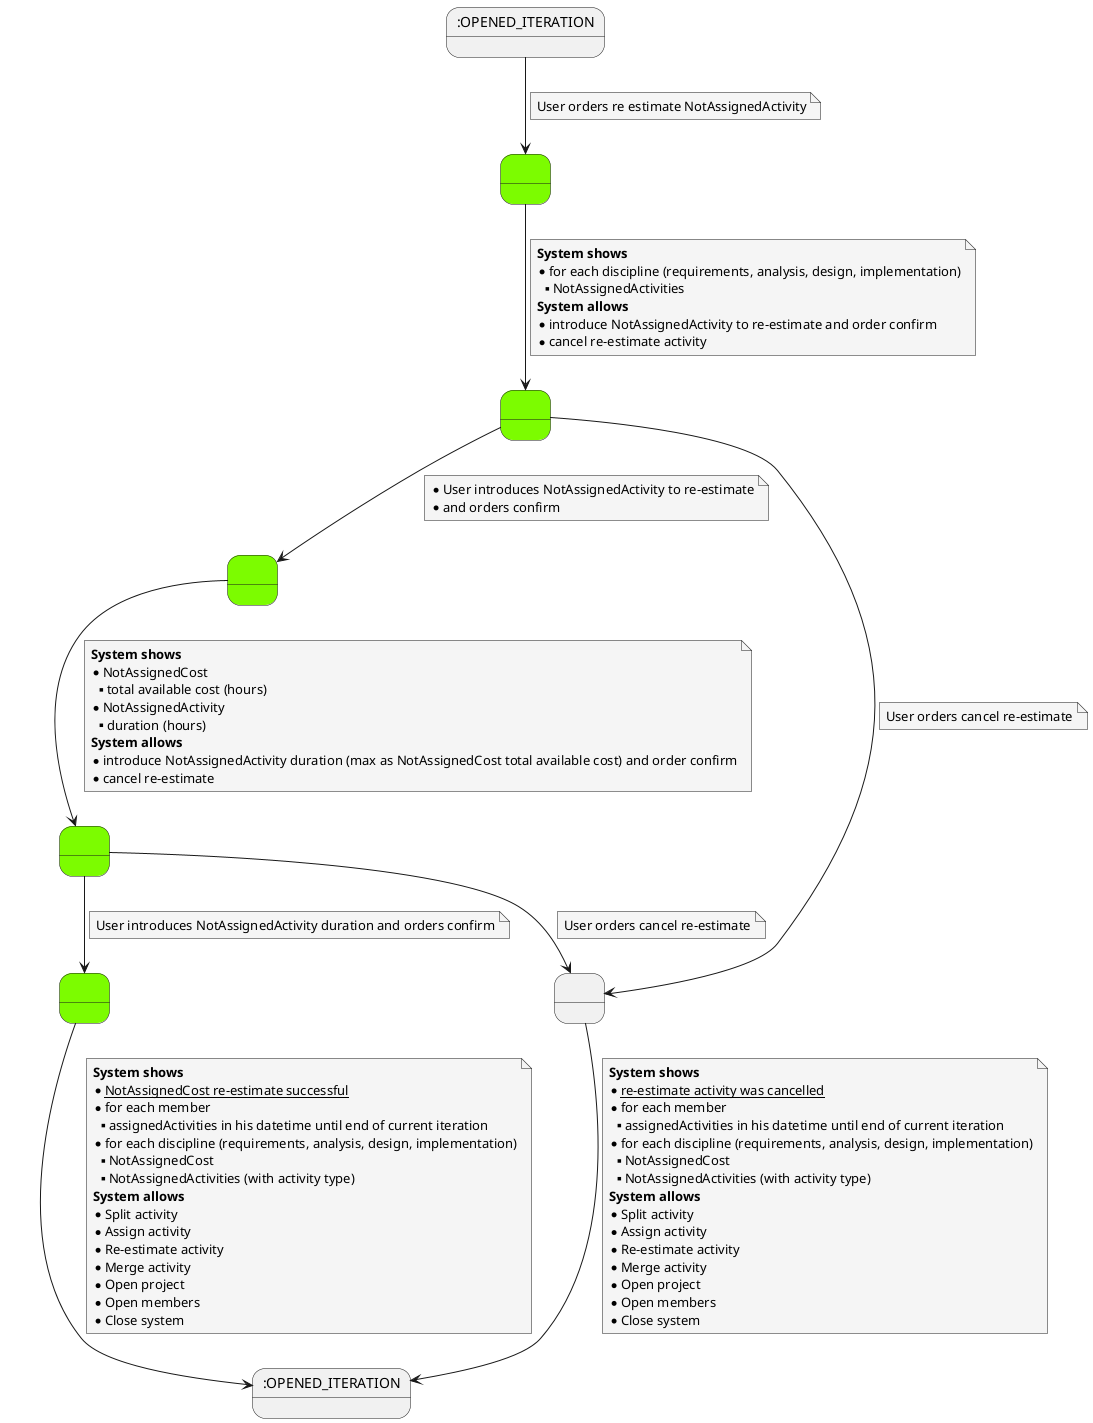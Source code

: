 @startuml

skinparam {
    NoteBackgroundColor #whiteSmoke
}

    state 2 as " " #LawnGreen
    state 0 as " " #LawnGreen
    state 4 as " " #LawnGreen
    state 6 as " " #LawnGreen
    state 8 as " " #LawnGreen
    state 10 as " "
    state 5 as ":OPENED_ITERATION"
    state 13 as ":OPENED_ITERATION"

    5 --> 6
    note on link
        User orders re estimate NotAssignedActivity
    end note

    6 --> 2
    note on link
    <b>System shows</b>
    * for each discipline (requirements, analysis, design, implementation)
    ** NotAssignedActivities
    <b>System allows</b>
    * introduce NotAssignedActivity to re-estimate and order confirm
    * cancel re-estimate activity
    end note

    2 --> 10
    note on link
        User orders cancel re-estimate
    end note

    2 --> 4
    note on link
        * User introduces NotAssignedActivity to re-estimate
        * and orders confirm
    end note

    4 --> 0
    note on link
        <b>System shows</b>
        * NotAssignedCost
        ** total available cost (hours)
        * NotAssignedActivity
        ** duration (hours)
        <b>System allows</b>
        * introduce NotAssignedActivity duration (max as NotAssignedCost total available cost) and order confirm
        * cancel re-estimate
    end note

    0 --> 10
    note on link
        User orders cancel re-estimate
    end note

    0 --> 8
    note on link
        User introduces NotAssignedActivity duration and orders confirm
    end note

    10 --> 13
    note on link
         <b>System shows</b>
         * __re-estimate activity was cancelled__
         * for each member
         **assignedActivities in his datetime until end of current iteration
         * for each discipline (requirements, analysis, design, implementation)
         ** NotAssignedCost
         ** NotAssignedActivities (with activity type)
         <b>System allows</b>
         * Split activity
         * Assign activity
         * Re-estimate activity
         * Merge activity
         * Open project
         * Open members
         * Close system
    end note

    8 --> 13
    note on link
        <b>System shows</b>
        * __NotAssignedCost re-estimate successful__
        * for each member
        **assignedActivities in his datetime until end of current iteration
        * for each discipline (requirements, analysis, design, implementation)
        ** NotAssignedCost
        ** NotAssignedActivities (with activity type)
        <b>System allows</b>
        * Split activity
        * Assign activity
        * Re-estimate activity
        * Merge activity
        * Open project
        * Open members
        * Close system
    end note

@enduml
